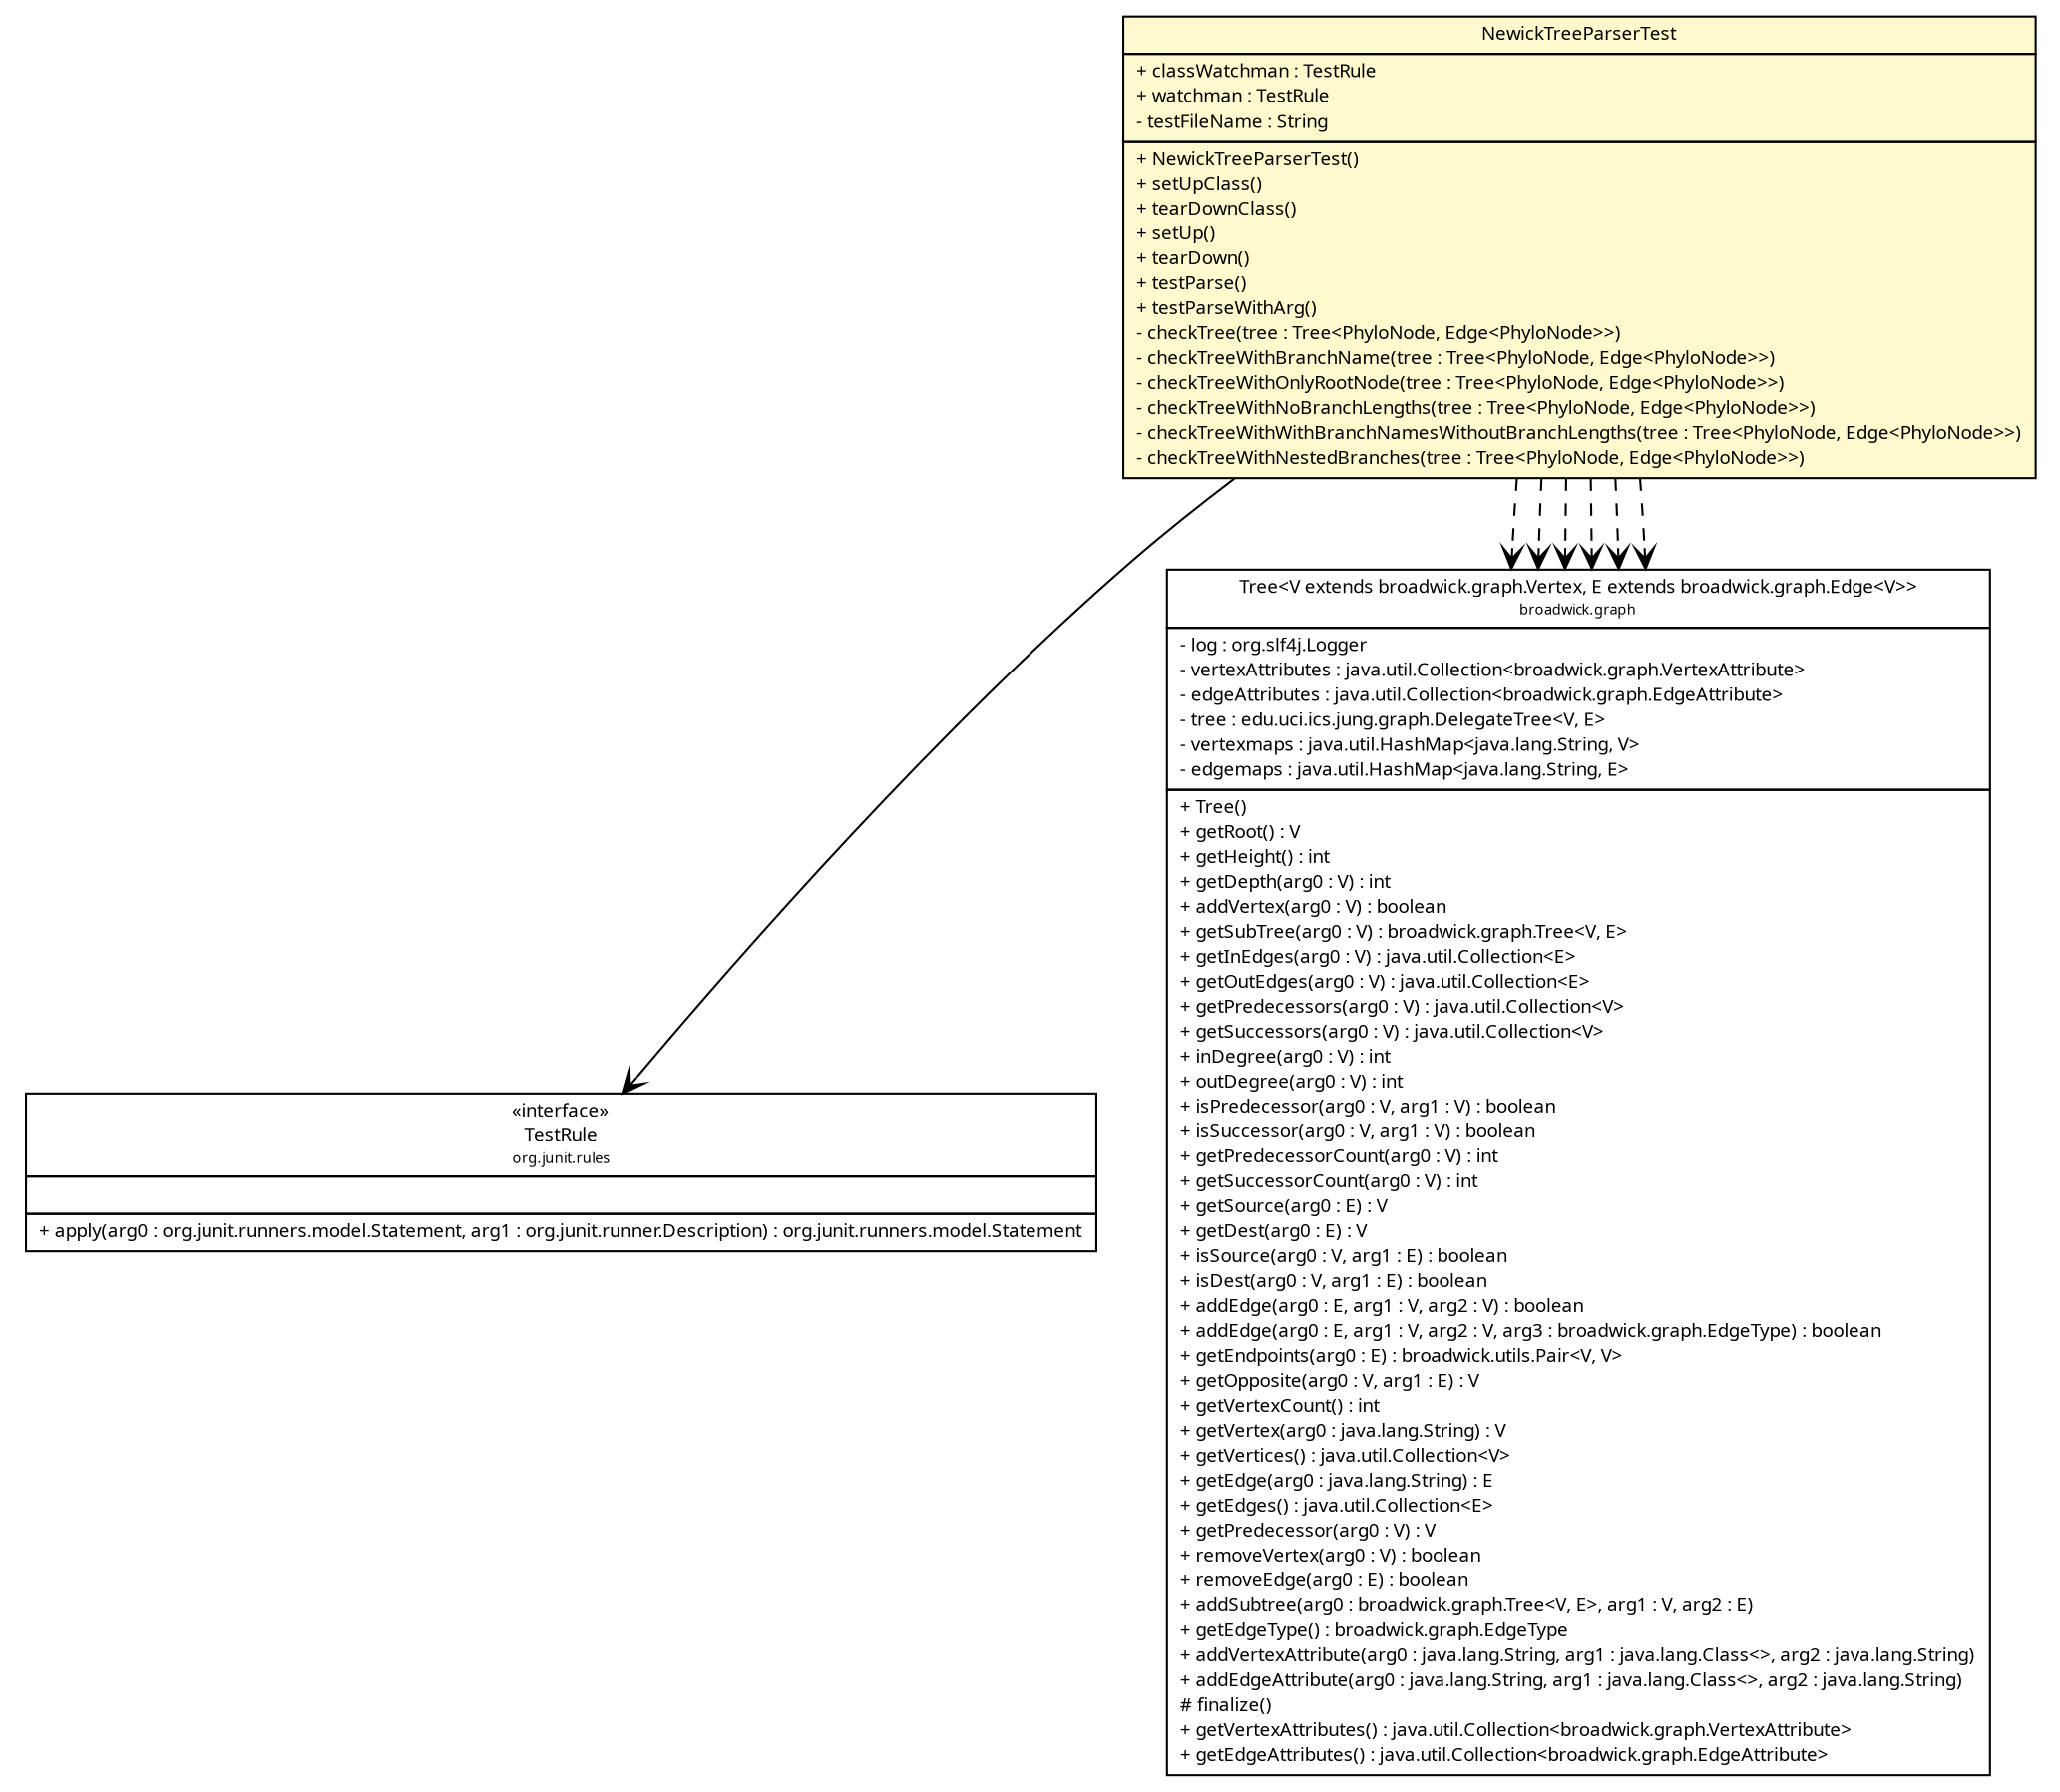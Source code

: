 #!/usr/local/bin/dot
#
# Class diagram 
# Generated by UMLGraph version R5_6 (http://www.umlgraph.org/)
#

digraph G {
	edge [fontname="Trebuchet MS",fontsize=10,labelfontname="Trebuchet MS",labelfontsize=10];
	node [fontname="Trebuchet MS",fontsize=10,shape=plaintext];
	nodesep=0.25;
	ranksep=0.5;
	// broadwick.phylo.NewickTreeParserTest
	c1385 [label=<<table title="broadwick.phylo.NewickTreeParserTest" border="0" cellborder="1" cellspacing="0" cellpadding="2" port="p" bgcolor="lemonChiffon" href="./NewickTreeParserTest.html">
		<tr><td><table border="0" cellspacing="0" cellpadding="1">
<tr><td align="center" balign="center"><font face="Trebuchet MS"> NewickTreeParserTest </font></td></tr>
		</table></td></tr>
		<tr><td><table border="0" cellspacing="0" cellpadding="1">
<tr><td align="left" balign="left"> + classWatchman : TestRule </td></tr>
<tr><td align="left" balign="left"> + watchman : TestRule </td></tr>
<tr><td align="left" balign="left"> - testFileName : String </td></tr>
		</table></td></tr>
		<tr><td><table border="0" cellspacing="0" cellpadding="1">
<tr><td align="left" balign="left"> + NewickTreeParserTest() </td></tr>
<tr><td align="left" balign="left"> + setUpClass() </td></tr>
<tr><td align="left" balign="left"> + tearDownClass() </td></tr>
<tr><td align="left" balign="left"> + setUp() </td></tr>
<tr><td align="left" balign="left"> + tearDown() </td></tr>
<tr><td align="left" balign="left"> + testParse() </td></tr>
<tr><td align="left" balign="left"> + testParseWithArg() </td></tr>
<tr><td align="left" balign="left"> - checkTree(tree : Tree&lt;PhyloNode, Edge&lt;PhyloNode&gt;&gt;) </td></tr>
<tr><td align="left" balign="left"> - checkTreeWithBranchName(tree : Tree&lt;PhyloNode, Edge&lt;PhyloNode&gt;&gt;) </td></tr>
<tr><td align="left" balign="left"> - checkTreeWithOnlyRootNode(tree : Tree&lt;PhyloNode, Edge&lt;PhyloNode&gt;&gt;) </td></tr>
<tr><td align="left" balign="left"> - checkTreeWithNoBranchLengths(tree : Tree&lt;PhyloNode, Edge&lt;PhyloNode&gt;&gt;) </td></tr>
<tr><td align="left" balign="left"> - checkTreeWithWithBranchNamesWithoutBranchLengths(tree : Tree&lt;PhyloNode, Edge&lt;PhyloNode&gt;&gt;) </td></tr>
<tr><td align="left" balign="left"> - checkTreeWithNestedBranches(tree : Tree&lt;PhyloNode, Edge&lt;PhyloNode&gt;&gt;) </td></tr>
		</table></td></tr>
		</table>>, URL="./NewickTreeParserTest.html", fontname="Trebuchet MS", fontcolor="black", fontsize=9.0];
	// broadwick.phylo.NewickTreeParserTest NAVASSOC org.junit.rules.TestRule
	c1385:p -> c1401:p [taillabel="", label="", headlabel="", fontname="Trebuchet MS", fontcolor="black", fontsize=10.0, color="black", arrowhead=open];
	// broadwick.phylo.NewickTreeParserTest DEPEND broadwick.graph.Tree<V extends broadwick.graph.Vertex, E extends broadwick.graph.Edge<V>>
	c1385:p -> c1402:p [taillabel="", label="", headlabel="", fontname="Trebuchet MS", fontcolor="black", fontsize=10.0, color="black", arrowhead=open, style=dashed];
	// broadwick.phylo.NewickTreeParserTest DEPEND broadwick.graph.Tree<V extends broadwick.graph.Vertex, E extends broadwick.graph.Edge<V>>
	c1385:p -> c1402:p [taillabel="", label="", headlabel="", fontname="Trebuchet MS", fontcolor="black", fontsize=10.0, color="black", arrowhead=open, style=dashed];
	// broadwick.phylo.NewickTreeParserTest DEPEND broadwick.graph.Tree<V extends broadwick.graph.Vertex, E extends broadwick.graph.Edge<V>>
	c1385:p -> c1402:p [taillabel="", label="", headlabel="", fontname="Trebuchet MS", fontcolor="black", fontsize=10.0, color="black", arrowhead=open, style=dashed];
	// broadwick.phylo.NewickTreeParserTest DEPEND broadwick.graph.Tree<V extends broadwick.graph.Vertex, E extends broadwick.graph.Edge<V>>
	c1385:p -> c1402:p [taillabel="", label="", headlabel="", fontname="Trebuchet MS", fontcolor="black", fontsize=10.0, color="black", arrowhead=open, style=dashed];
	// broadwick.phylo.NewickTreeParserTest DEPEND broadwick.graph.Tree<V extends broadwick.graph.Vertex, E extends broadwick.graph.Edge<V>>
	c1385:p -> c1402:p [taillabel="", label="", headlabel="", fontname="Trebuchet MS", fontcolor="black", fontsize=10.0, color="black", arrowhead=open, style=dashed];
	// broadwick.phylo.NewickTreeParserTest DEPEND broadwick.graph.Tree<V extends broadwick.graph.Vertex, E extends broadwick.graph.Edge<V>>
	c1385:p -> c1402:p [taillabel="", label="", headlabel="", fontname="Trebuchet MS", fontcolor="black", fontsize=10.0, color="black", arrowhead=open, style=dashed];
	// org.junit.rules.TestRule
	c1401 [label=<<table title="org.junit.rules.TestRule" border="0" cellborder="1" cellspacing="0" cellpadding="2" port="p" href="http://java.sun.com/j2se/1.4.2/docs/api/org/junit/rules/TestRule.html">
		<tr><td><table border="0" cellspacing="0" cellpadding="1">
<tr><td align="center" balign="center"> &#171;interface&#187; </td></tr>
<tr><td align="center" balign="center"><font face="Trebuchet MS"> TestRule </font></td></tr>
<tr><td align="center" balign="center"><font face="Trebuchet MS" point-size="7.0"> org.junit.rules </font></td></tr>
		</table></td></tr>
		<tr><td><table border="0" cellspacing="0" cellpadding="1">
<tr><td align="left" balign="left">  </td></tr>
		</table></td></tr>
		<tr><td><table border="0" cellspacing="0" cellpadding="1">
<tr><td align="left" balign="left"><font face="Trebuchet MS" point-size="9.0"> + apply(arg0 : org.junit.runners.model.Statement, arg1 : org.junit.runner.Description) : org.junit.runners.model.Statement </font></td></tr>
		</table></td></tr>
		</table>>, URL="http://java.sun.com/j2se/1.4.2/docs/api/org/junit/rules/TestRule.html", fontname="Trebuchet MS", fontcolor="black", fontsize=9.0];
	// broadwick.graph.Tree<V extends broadwick.graph.Vertex, E extends broadwick.graph.Edge<V>>
	c1402 [label=<<table title="broadwick.graph.Tree" border="0" cellborder="1" cellspacing="0" cellpadding="2" port="p" href="http://java.sun.com/j2se/1.4.2/docs/api/broadwick/graph/Tree.html">
		<tr><td><table border="0" cellspacing="0" cellpadding="1">
<tr><td align="center" balign="center"><font face="Trebuchet MS"> Tree&lt;V extends broadwick.graph.Vertex, E extends broadwick.graph.Edge&lt;V&gt;&gt; </font></td></tr>
<tr><td align="center" balign="center"><font face="Trebuchet MS" point-size="7.0"> broadwick.graph </font></td></tr>
		</table></td></tr>
		<tr><td><table border="0" cellspacing="0" cellpadding="1">
<tr><td align="left" balign="left"> - log : org.slf4j.Logger </td></tr>
<tr><td align="left" balign="left"> - vertexAttributes : java.util.Collection&lt;broadwick.graph.VertexAttribute&gt; </td></tr>
<tr><td align="left" balign="left"> - edgeAttributes : java.util.Collection&lt;broadwick.graph.EdgeAttribute&gt; </td></tr>
<tr><td align="left" balign="left"> - tree : edu.uci.ics.jung.graph.DelegateTree&lt;V, E&gt; </td></tr>
<tr><td align="left" balign="left"> - vertexmaps : java.util.HashMap&lt;java.lang.String, V&gt; </td></tr>
<tr><td align="left" balign="left"> - edgemaps : java.util.HashMap&lt;java.lang.String, E&gt; </td></tr>
		</table></td></tr>
		<tr><td><table border="0" cellspacing="0" cellpadding="1">
<tr><td align="left" balign="left"> + Tree() </td></tr>
<tr><td align="left" balign="left"> + getRoot() : V </td></tr>
<tr><td align="left" balign="left"> + getHeight() : int </td></tr>
<tr><td align="left" balign="left"> + getDepth(arg0 : V) : int </td></tr>
<tr><td align="left" balign="left"> + addVertex(arg0 : V) : boolean </td></tr>
<tr><td align="left" balign="left"> + getSubTree(arg0 : V) : broadwick.graph.Tree&lt;V, E&gt; </td></tr>
<tr><td align="left" balign="left"> + getInEdges(arg0 : V) : java.util.Collection&lt;E&gt; </td></tr>
<tr><td align="left" balign="left"> + getOutEdges(arg0 : V) : java.util.Collection&lt;E&gt; </td></tr>
<tr><td align="left" balign="left"> + getPredecessors(arg0 : V) : java.util.Collection&lt;V&gt; </td></tr>
<tr><td align="left" balign="left"> + getSuccessors(arg0 : V) : java.util.Collection&lt;V&gt; </td></tr>
<tr><td align="left" balign="left"> + inDegree(arg0 : V) : int </td></tr>
<tr><td align="left" balign="left"> + outDegree(arg0 : V) : int </td></tr>
<tr><td align="left" balign="left"> + isPredecessor(arg0 : V, arg1 : V) : boolean </td></tr>
<tr><td align="left" balign="left"> + isSuccessor(arg0 : V, arg1 : V) : boolean </td></tr>
<tr><td align="left" balign="left"> + getPredecessorCount(arg0 : V) : int </td></tr>
<tr><td align="left" balign="left"> + getSuccessorCount(arg0 : V) : int </td></tr>
<tr><td align="left" balign="left"> + getSource(arg0 : E) : V </td></tr>
<tr><td align="left" balign="left"> + getDest(arg0 : E) : V </td></tr>
<tr><td align="left" balign="left"> + isSource(arg0 : V, arg1 : E) : boolean </td></tr>
<tr><td align="left" balign="left"> + isDest(arg0 : V, arg1 : E) : boolean </td></tr>
<tr><td align="left" balign="left"> + addEdge(arg0 : E, arg1 : V, arg2 : V) : boolean </td></tr>
<tr><td align="left" balign="left"> + addEdge(arg0 : E, arg1 : V, arg2 : V, arg3 : broadwick.graph.EdgeType) : boolean </td></tr>
<tr><td align="left" balign="left"> + getEndpoints(arg0 : E) : broadwick.utils.Pair&lt;V, V&gt; </td></tr>
<tr><td align="left" balign="left"> + getOpposite(arg0 : V, arg1 : E) : V </td></tr>
<tr><td align="left" balign="left"> + getVertexCount() : int </td></tr>
<tr><td align="left" balign="left"> + getVertex(arg0 : java.lang.String) : V </td></tr>
<tr><td align="left" balign="left"> + getVertices() : java.util.Collection&lt;V&gt; </td></tr>
<tr><td align="left" balign="left"> + getEdge(arg0 : java.lang.String) : E </td></tr>
<tr><td align="left" balign="left"> + getEdges() : java.util.Collection&lt;E&gt; </td></tr>
<tr><td align="left" balign="left"> + getPredecessor(arg0 : V) : V </td></tr>
<tr><td align="left" balign="left"> + removeVertex(arg0 : V) : boolean </td></tr>
<tr><td align="left" balign="left"> + removeEdge(arg0 : E) : boolean </td></tr>
<tr><td align="left" balign="left"> + addSubtree(arg0 : broadwick.graph.Tree&lt;V, E&gt;, arg1 : V, arg2 : E) </td></tr>
<tr><td align="left" balign="left"> + getEdgeType() : broadwick.graph.EdgeType </td></tr>
<tr><td align="left" balign="left"> + addVertexAttribute(arg0 : java.lang.String, arg1 : java.lang.Class&lt;&gt;, arg2 : java.lang.String) </td></tr>
<tr><td align="left" balign="left"> + addEdgeAttribute(arg0 : java.lang.String, arg1 : java.lang.Class&lt;&gt;, arg2 : java.lang.String) </td></tr>
<tr><td align="left" balign="left"> # finalize() </td></tr>
<tr><td align="left" balign="left"> + getVertexAttributes() : java.util.Collection&lt;broadwick.graph.VertexAttribute&gt; </td></tr>
<tr><td align="left" balign="left"> + getEdgeAttributes() : java.util.Collection&lt;broadwick.graph.EdgeAttribute&gt; </td></tr>
		</table></td></tr>
		</table>>, URL="http://java.sun.com/j2se/1.4.2/docs/api/broadwick/graph/Tree.html", fontname="Trebuchet MS", fontcolor="black", fontsize=9.0];
}

